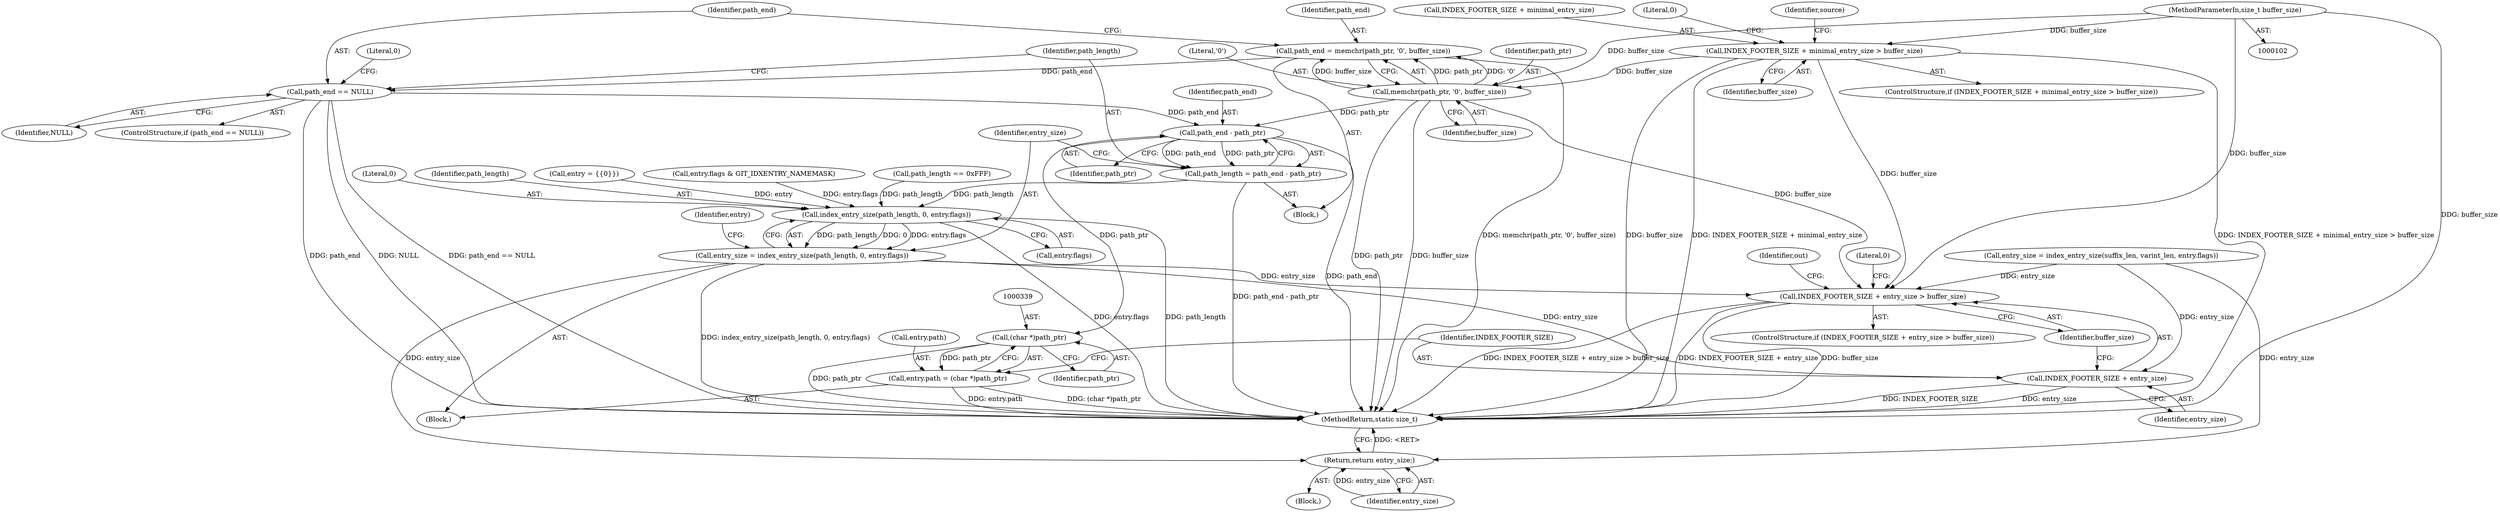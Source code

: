 digraph "1_libgit2_58a6fe94cb851f71214dbefac3f9bffee437d6fe_0@API" {
"1000309" [label="(Call,path_end = memchr(path_ptr, '\0', buffer_size))"];
"1000311" [label="(Call,memchr(path_ptr, '\0', buffer_size))"];
"1000129" [label="(Call,INDEX_FOOTER_SIZE + minimal_entry_size > buffer_size)"];
"1000106" [label="(MethodParameterIn,size_t buffer_size)"];
"1000316" [label="(Call,path_end == NULL)"];
"1000323" [label="(Call,path_end - path_ptr)"];
"1000321" [label="(Call,path_length = path_end - path_ptr)"];
"1000328" [label="(Call,index_entry_size(path_length, 0, entry.flags))"];
"1000326" [label="(Call,entry_size = index_entry_size(path_length, 0, entry.flags))"];
"1000423" [label="(Call,INDEX_FOOTER_SIZE + entry_size > buffer_size)"];
"1000424" [label="(Call,INDEX_FOOTER_SIZE + entry_size)"];
"1000445" [label="(Return,return entry_size;)"];
"1000338" [label="(Call,(char *)path_ptr)"];
"1000334" [label="(Call,entry.path = (char *)path_ptr)"];
"1000138" [label="(Identifier,source)"];
"1000425" [label="(Identifier,INDEX_FOOTER_SIZE)"];
"1000318" [label="(Identifier,NULL)"];
"1000322" [label="(Identifier,path_length)"];
"1000340" [label="(Identifier,path_ptr)"];
"1000330" [label="(Literal,0)"];
"1000313" [label="(Literal,'\0')"];
"1000329" [label="(Identifier,path_length)"];
"1000317" [label="(Identifier,path_end)"];
"1000114" [label="(Call,entry = {{0}})"];
"1000326" [label="(Call,entry_size = index_entry_size(path_length, 0, entry.flags))"];
"1000433" [label="(Identifier,out)"];
"1000336" [label="(Identifier,entry)"];
"1000335" [label="(Call,entry.path)"];
"1000106" [label="(MethodParameterIn,size_t buffer_size)"];
"1000130" [label="(Call,INDEX_FOOTER_SIZE + minimal_entry_size)"];
"1000310" [label="(Identifier,path_end)"];
"1000298" [label="(Call,entry.flags & GIT_IDXENTRY_NAMEMASK)"];
"1000324" [label="(Identifier,path_end)"];
"1000429" [label="(Literal,0)"];
"1000314" [label="(Identifier,buffer_size)"];
"1000424" [label="(Call,INDEX_FOOTER_SIZE + entry_size)"];
"1000325" [label="(Identifier,path_ptr)"];
"1000129" [label="(Call,INDEX_FOOTER_SIZE + minimal_entry_size > buffer_size)"];
"1000334" [label="(Call,entry.path = (char *)path_ptr)"];
"1000423" [label="(Call,INDEX_FOOTER_SIZE + entry_size > buffer_size)"];
"1000135" [label="(Literal,0)"];
"1000304" [label="(Call,path_length == 0xFFF)"];
"1000323" [label="(Call,path_end - path_ptr)"];
"1000133" [label="(Identifier,buffer_size)"];
"1000307" [label="(Block,)"];
"1000312" [label="(Identifier,path_ptr)"];
"1000311" [label="(Call,memchr(path_ptr, '\0', buffer_size))"];
"1000315" [label="(ControlStructure,if (path_end == NULL))"];
"1000321" [label="(Call,path_length = path_end - path_ptr)"];
"1000338" [label="(Call,(char *)path_ptr)"];
"1000426" [label="(Identifier,entry_size)"];
"1000445" [label="(Return,return entry_size;)"];
"1000108" [label="(Block,)"];
"1000320" [label="(Literal,0)"];
"1000447" [label="(MethodReturn,static size_t)"];
"1000427" [label="(Identifier,buffer_size)"];
"1000316" [label="(Call,path_end == NULL)"];
"1000328" [label="(Call,index_entry_size(path_length, 0, entry.flags))"];
"1000446" [label="(Identifier,entry_size)"];
"1000309" [label="(Call,path_end = memchr(path_ptr, '\0', buffer_size))"];
"1000327" [label="(Identifier,entry_size)"];
"1000331" [label="(Call,entry.flags)"];
"1000295" [label="(Block,)"];
"1000128" [label="(ControlStructure,if (INDEX_FOOTER_SIZE + minimal_entry_size > buffer_size))"];
"1000409" [label="(Call,entry_size = index_entry_size(suffix_len, varint_len, entry.flags))"];
"1000422" [label="(ControlStructure,if (INDEX_FOOTER_SIZE + entry_size > buffer_size))"];
"1000309" -> "1000307"  [label="AST: "];
"1000309" -> "1000311"  [label="CFG: "];
"1000310" -> "1000309"  [label="AST: "];
"1000311" -> "1000309"  [label="AST: "];
"1000317" -> "1000309"  [label="CFG: "];
"1000309" -> "1000447"  [label="DDG: memchr(path_ptr, '\0', buffer_size)"];
"1000311" -> "1000309"  [label="DDG: path_ptr"];
"1000311" -> "1000309"  [label="DDG: '\0'"];
"1000311" -> "1000309"  [label="DDG: buffer_size"];
"1000309" -> "1000316"  [label="DDG: path_end"];
"1000311" -> "1000314"  [label="CFG: "];
"1000312" -> "1000311"  [label="AST: "];
"1000313" -> "1000311"  [label="AST: "];
"1000314" -> "1000311"  [label="AST: "];
"1000311" -> "1000447"  [label="DDG: path_ptr"];
"1000311" -> "1000447"  [label="DDG: buffer_size"];
"1000129" -> "1000311"  [label="DDG: buffer_size"];
"1000106" -> "1000311"  [label="DDG: buffer_size"];
"1000311" -> "1000323"  [label="DDG: path_ptr"];
"1000311" -> "1000423"  [label="DDG: buffer_size"];
"1000129" -> "1000128"  [label="AST: "];
"1000129" -> "1000133"  [label="CFG: "];
"1000130" -> "1000129"  [label="AST: "];
"1000133" -> "1000129"  [label="AST: "];
"1000135" -> "1000129"  [label="CFG: "];
"1000138" -> "1000129"  [label="CFG: "];
"1000129" -> "1000447"  [label="DDG: INDEX_FOOTER_SIZE + minimal_entry_size"];
"1000129" -> "1000447"  [label="DDG: INDEX_FOOTER_SIZE + minimal_entry_size > buffer_size"];
"1000129" -> "1000447"  [label="DDG: buffer_size"];
"1000106" -> "1000129"  [label="DDG: buffer_size"];
"1000129" -> "1000423"  [label="DDG: buffer_size"];
"1000106" -> "1000102"  [label="AST: "];
"1000106" -> "1000447"  [label="DDG: buffer_size"];
"1000106" -> "1000423"  [label="DDG: buffer_size"];
"1000316" -> "1000315"  [label="AST: "];
"1000316" -> "1000318"  [label="CFG: "];
"1000317" -> "1000316"  [label="AST: "];
"1000318" -> "1000316"  [label="AST: "];
"1000320" -> "1000316"  [label="CFG: "];
"1000322" -> "1000316"  [label="CFG: "];
"1000316" -> "1000447"  [label="DDG: NULL"];
"1000316" -> "1000447"  [label="DDG: path_end == NULL"];
"1000316" -> "1000447"  [label="DDG: path_end"];
"1000316" -> "1000323"  [label="DDG: path_end"];
"1000323" -> "1000321"  [label="AST: "];
"1000323" -> "1000325"  [label="CFG: "];
"1000324" -> "1000323"  [label="AST: "];
"1000325" -> "1000323"  [label="AST: "];
"1000321" -> "1000323"  [label="CFG: "];
"1000323" -> "1000447"  [label="DDG: path_end"];
"1000323" -> "1000321"  [label="DDG: path_end"];
"1000323" -> "1000321"  [label="DDG: path_ptr"];
"1000323" -> "1000338"  [label="DDG: path_ptr"];
"1000321" -> "1000307"  [label="AST: "];
"1000322" -> "1000321"  [label="AST: "];
"1000327" -> "1000321"  [label="CFG: "];
"1000321" -> "1000447"  [label="DDG: path_end - path_ptr"];
"1000321" -> "1000328"  [label="DDG: path_length"];
"1000328" -> "1000326"  [label="AST: "];
"1000328" -> "1000331"  [label="CFG: "];
"1000329" -> "1000328"  [label="AST: "];
"1000330" -> "1000328"  [label="AST: "];
"1000331" -> "1000328"  [label="AST: "];
"1000326" -> "1000328"  [label="CFG: "];
"1000328" -> "1000447"  [label="DDG: entry.flags"];
"1000328" -> "1000447"  [label="DDG: path_length"];
"1000328" -> "1000326"  [label="DDG: path_length"];
"1000328" -> "1000326"  [label="DDG: 0"];
"1000328" -> "1000326"  [label="DDG: entry.flags"];
"1000304" -> "1000328"  [label="DDG: path_length"];
"1000298" -> "1000328"  [label="DDG: entry.flags"];
"1000114" -> "1000328"  [label="DDG: entry"];
"1000326" -> "1000295"  [label="AST: "];
"1000327" -> "1000326"  [label="AST: "];
"1000336" -> "1000326"  [label="CFG: "];
"1000326" -> "1000447"  [label="DDG: index_entry_size(path_length, 0, entry.flags)"];
"1000326" -> "1000423"  [label="DDG: entry_size"];
"1000326" -> "1000424"  [label="DDG: entry_size"];
"1000326" -> "1000445"  [label="DDG: entry_size"];
"1000423" -> "1000422"  [label="AST: "];
"1000423" -> "1000427"  [label="CFG: "];
"1000424" -> "1000423"  [label="AST: "];
"1000427" -> "1000423"  [label="AST: "];
"1000429" -> "1000423"  [label="CFG: "];
"1000433" -> "1000423"  [label="CFG: "];
"1000423" -> "1000447"  [label="DDG: buffer_size"];
"1000423" -> "1000447"  [label="DDG: INDEX_FOOTER_SIZE + entry_size > buffer_size"];
"1000423" -> "1000447"  [label="DDG: INDEX_FOOTER_SIZE + entry_size"];
"1000409" -> "1000423"  [label="DDG: entry_size"];
"1000424" -> "1000426"  [label="CFG: "];
"1000425" -> "1000424"  [label="AST: "];
"1000426" -> "1000424"  [label="AST: "];
"1000427" -> "1000424"  [label="CFG: "];
"1000424" -> "1000447"  [label="DDG: entry_size"];
"1000424" -> "1000447"  [label="DDG: INDEX_FOOTER_SIZE"];
"1000409" -> "1000424"  [label="DDG: entry_size"];
"1000445" -> "1000108"  [label="AST: "];
"1000445" -> "1000446"  [label="CFG: "];
"1000446" -> "1000445"  [label="AST: "];
"1000447" -> "1000445"  [label="CFG: "];
"1000445" -> "1000447"  [label="DDG: <RET>"];
"1000446" -> "1000445"  [label="DDG: entry_size"];
"1000409" -> "1000445"  [label="DDG: entry_size"];
"1000338" -> "1000334"  [label="AST: "];
"1000338" -> "1000340"  [label="CFG: "];
"1000339" -> "1000338"  [label="AST: "];
"1000340" -> "1000338"  [label="AST: "];
"1000334" -> "1000338"  [label="CFG: "];
"1000338" -> "1000447"  [label="DDG: path_ptr"];
"1000338" -> "1000334"  [label="DDG: path_ptr"];
"1000334" -> "1000295"  [label="AST: "];
"1000335" -> "1000334"  [label="AST: "];
"1000425" -> "1000334"  [label="CFG: "];
"1000334" -> "1000447"  [label="DDG: (char *)path_ptr"];
"1000334" -> "1000447"  [label="DDG: entry.path"];
}
